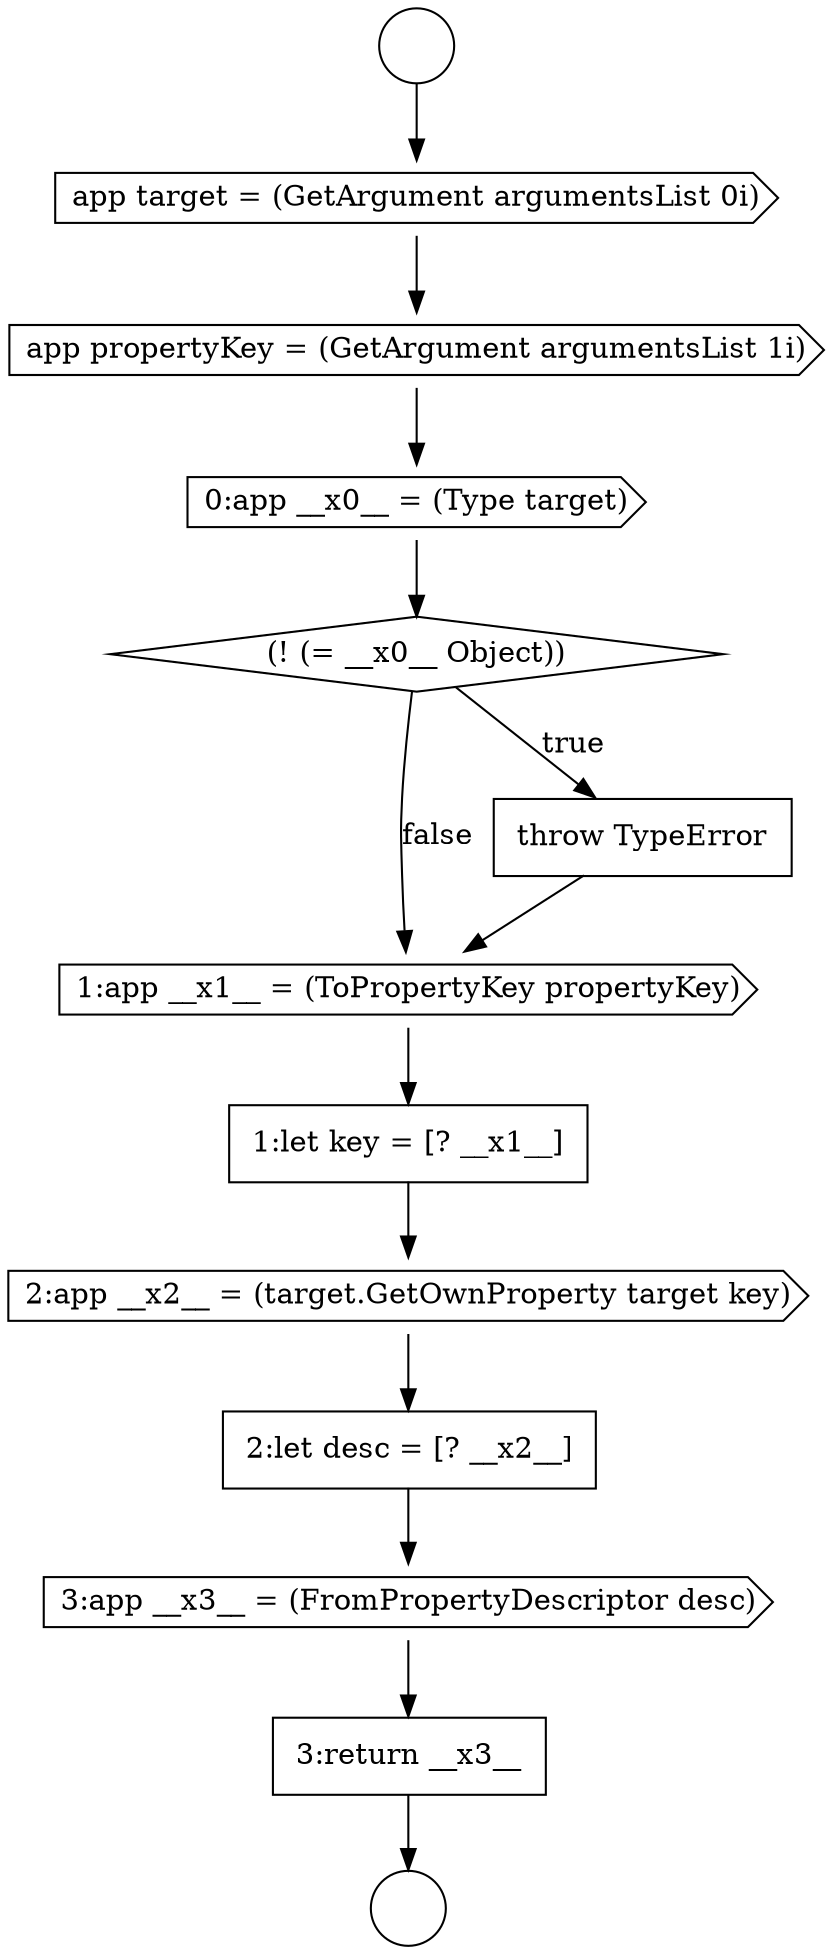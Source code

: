 digraph {
  node15916 [shape=cds, label=<<font color="black">1:app __x1__ = (ToPropertyKey propertyKey)</font>> color="black" fillcolor="white" style=filled]
  node15911 [shape=cds, label=<<font color="black">app target = (GetArgument argumentsList 0i)</font>> color="black" fillcolor="white" style=filled]
  node15920 [shape=cds, label=<<font color="black">3:app __x3__ = (FromPropertyDescriptor desc)</font>> color="black" fillcolor="white" style=filled]
  node15915 [shape=none, margin=0, label=<<font color="black">
    <table border="0" cellborder="1" cellspacing="0" cellpadding="10">
      <tr><td align="left">throw TypeError</td></tr>
    </table>
  </font>> color="black" fillcolor="white" style=filled]
  node15912 [shape=cds, label=<<font color="black">app propertyKey = (GetArgument argumentsList 1i)</font>> color="black" fillcolor="white" style=filled]
  node15909 [shape=circle label=" " color="black" fillcolor="white" style=filled]
  node15919 [shape=none, margin=0, label=<<font color="black">
    <table border="0" cellborder="1" cellspacing="0" cellpadding="10">
      <tr><td align="left">2:let desc = [? __x2__]</td></tr>
    </table>
  </font>> color="black" fillcolor="white" style=filled]
  node15914 [shape=diamond, label=<<font color="black">(! (= __x0__ Object))</font>> color="black" fillcolor="white" style=filled]
  node15918 [shape=cds, label=<<font color="black">2:app __x2__ = (target.GetOwnProperty target key)</font>> color="black" fillcolor="white" style=filled]
  node15910 [shape=circle label=" " color="black" fillcolor="white" style=filled]
  node15913 [shape=cds, label=<<font color="black">0:app __x0__ = (Type target)</font>> color="black" fillcolor="white" style=filled]
  node15917 [shape=none, margin=0, label=<<font color="black">
    <table border="0" cellborder="1" cellspacing="0" cellpadding="10">
      <tr><td align="left">1:let key = [? __x1__]</td></tr>
    </table>
  </font>> color="black" fillcolor="white" style=filled]
  node15921 [shape=none, margin=0, label=<<font color="black">
    <table border="0" cellborder="1" cellspacing="0" cellpadding="10">
      <tr><td align="left">3:return __x3__</td></tr>
    </table>
  </font>> color="black" fillcolor="white" style=filled]
  node15915 -> node15916 [ color="black"]
  node15918 -> node15919 [ color="black"]
  node15912 -> node15913 [ color="black"]
  node15917 -> node15918 [ color="black"]
  node15913 -> node15914 [ color="black"]
  node15919 -> node15920 [ color="black"]
  node15921 -> node15910 [ color="black"]
  node15911 -> node15912 [ color="black"]
  node15916 -> node15917 [ color="black"]
  node15920 -> node15921 [ color="black"]
  node15909 -> node15911 [ color="black"]
  node15914 -> node15915 [label=<<font color="black">true</font>> color="black"]
  node15914 -> node15916 [label=<<font color="black">false</font>> color="black"]
}
